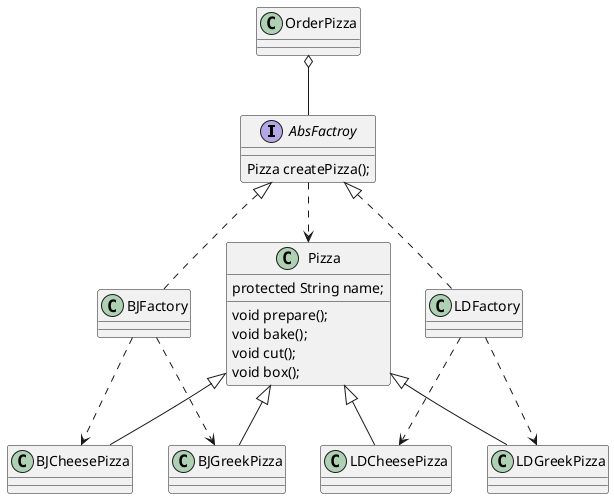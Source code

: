 @startuml
'https://plantuml.com/class-diagram
/'抽象工厂'/
interface AbsFactroy{
    /'抽象工厂方法'/
    Pizza createPizza();
}
/'具体工厂'/
class BJFactory{
}
class LDFactory{
}
/'实现'/
AbsFactroy <|.. BJFactory
AbsFactroy <|.. LDFactory

class OrderPizza{
}
/'聚合'/
OrderPizza o-- AbsFactroy
/'依赖'/
AbsFactroy ..> Pizza
/'-- 表示关联  --> 表示单向关联 表明哪个对象作用到哪个对象上'/

class Pizza{
    protected String name;
    void prepare();
    void bake();
    void cut();
    void box();
}

class BJCheesePizza{}
class BJGreekPizza{}
class LDCheesePizza{}
class LDGreekPizza{}

/'继承'/
Pizza <|-- BJCheesePizza
Pizza <|-- BJGreekPizza
Pizza <|-- LDCheesePizza
Pizza <|-- LDGreekPizza

/'依赖'/
BJFactory ..> BJCheesePizza
BJFactory ..> BJGreekPizza
LDFactory ..> LDCheesePizza
LDFactory ..> LDGreekPizza
@enduml